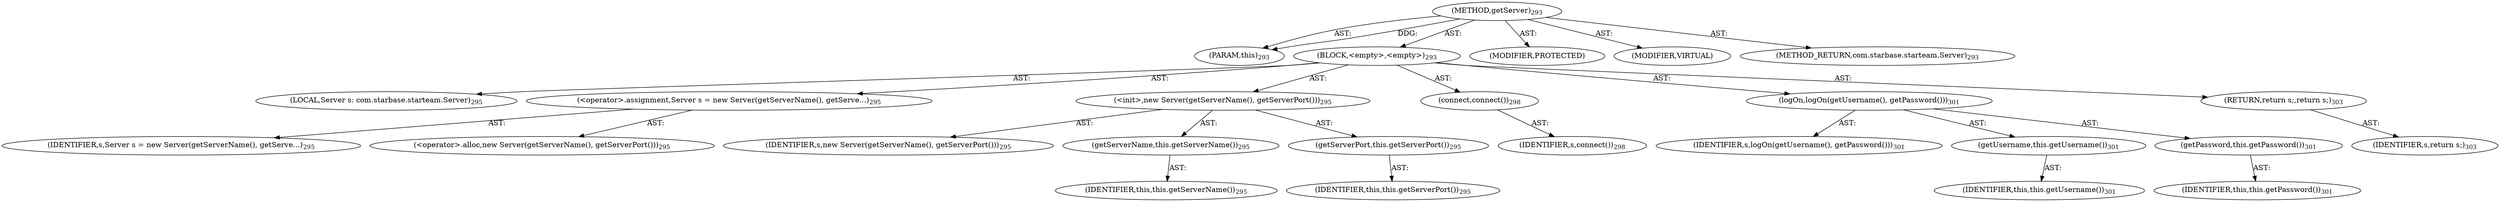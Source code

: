 digraph "getServer" {  
"111669149699" [label = <(METHOD,getServer)<SUB>293</SUB>> ]
"115964116994" [label = <(PARAM,this)<SUB>293</SUB>> ]
"25769803786" [label = <(BLOCK,&lt;empty&gt;,&lt;empty&gt;)<SUB>293</SUB>> ]
"94489280516" [label = <(LOCAL,Server s: com.starbase.starteam.Server)<SUB>295</SUB>> ]
"30064771136" [label = <(&lt;operator&gt;.assignment,Server s = new Server(getServerName(), getServe...)<SUB>295</SUB>> ]
"68719476839" [label = <(IDENTIFIER,s,Server s = new Server(getServerName(), getServe...)<SUB>295</SUB>> ]
"30064771137" [label = <(&lt;operator&gt;.alloc,new Server(getServerName(), getServerPort()))<SUB>295</SUB>> ]
"30064771138" [label = <(&lt;init&gt;,new Server(getServerName(), getServerPort()))<SUB>295</SUB>> ]
"68719476840" [label = <(IDENTIFIER,s,new Server(getServerName(), getServerPort()))<SUB>295</SUB>> ]
"30064771139" [label = <(getServerName,this.getServerName())<SUB>295</SUB>> ]
"68719476755" [label = <(IDENTIFIER,this,this.getServerName())<SUB>295</SUB>> ]
"30064771140" [label = <(getServerPort,this.getServerPort())<SUB>295</SUB>> ]
"68719476756" [label = <(IDENTIFIER,this,this.getServerPort())<SUB>295</SUB>> ]
"30064771141" [label = <(connect,connect())<SUB>298</SUB>> ]
"68719476841" [label = <(IDENTIFIER,s,connect())<SUB>298</SUB>> ]
"30064771142" [label = <(logOn,logOn(getUsername(), getPassword()))<SUB>301</SUB>> ]
"68719476842" [label = <(IDENTIFIER,s,logOn(getUsername(), getPassword()))<SUB>301</SUB>> ]
"30064771143" [label = <(getUsername,this.getUsername())<SUB>301</SUB>> ]
"68719476757" [label = <(IDENTIFIER,this,this.getUsername())<SUB>301</SUB>> ]
"30064771144" [label = <(getPassword,this.getPassword())<SUB>301</SUB>> ]
"68719476758" [label = <(IDENTIFIER,this,this.getPassword())<SUB>301</SUB>> ]
"146028888064" [label = <(RETURN,return s;,return s;)<SUB>303</SUB>> ]
"68719476843" [label = <(IDENTIFIER,s,return s;)<SUB>303</SUB>> ]
"133143986205" [label = <(MODIFIER,PROTECTED)> ]
"133143986206" [label = <(MODIFIER,VIRTUAL)> ]
"128849018883" [label = <(METHOD_RETURN,com.starbase.starteam.Server)<SUB>293</SUB>> ]
  "111669149699" -> "115964116994"  [ label = "AST: "] 
  "111669149699" -> "25769803786"  [ label = "AST: "] 
  "111669149699" -> "133143986205"  [ label = "AST: "] 
  "111669149699" -> "133143986206"  [ label = "AST: "] 
  "111669149699" -> "128849018883"  [ label = "AST: "] 
  "25769803786" -> "94489280516"  [ label = "AST: "] 
  "25769803786" -> "30064771136"  [ label = "AST: "] 
  "25769803786" -> "30064771138"  [ label = "AST: "] 
  "25769803786" -> "30064771141"  [ label = "AST: "] 
  "25769803786" -> "30064771142"  [ label = "AST: "] 
  "25769803786" -> "146028888064"  [ label = "AST: "] 
  "30064771136" -> "68719476839"  [ label = "AST: "] 
  "30064771136" -> "30064771137"  [ label = "AST: "] 
  "30064771138" -> "68719476840"  [ label = "AST: "] 
  "30064771138" -> "30064771139"  [ label = "AST: "] 
  "30064771138" -> "30064771140"  [ label = "AST: "] 
  "30064771139" -> "68719476755"  [ label = "AST: "] 
  "30064771140" -> "68719476756"  [ label = "AST: "] 
  "30064771141" -> "68719476841"  [ label = "AST: "] 
  "30064771142" -> "68719476842"  [ label = "AST: "] 
  "30064771142" -> "30064771143"  [ label = "AST: "] 
  "30064771142" -> "30064771144"  [ label = "AST: "] 
  "30064771143" -> "68719476757"  [ label = "AST: "] 
  "30064771144" -> "68719476758"  [ label = "AST: "] 
  "146028888064" -> "68719476843"  [ label = "AST: "] 
  "111669149699" -> "115964116994"  [ label = "DDG: "] 
}

